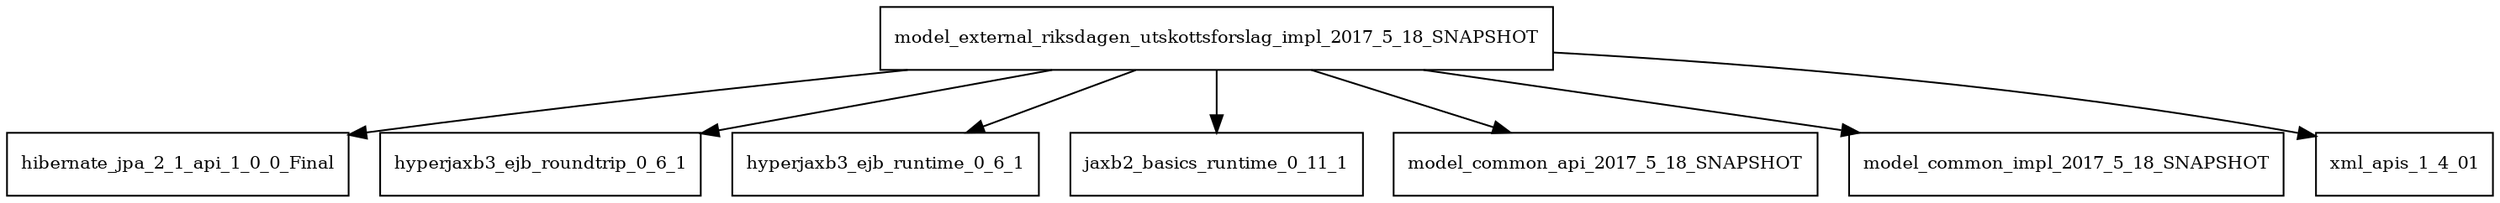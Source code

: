 digraph model_external_riksdagen_utskottsforslag_impl_2017_5_18_SNAPSHOT_dependencies {
  node [shape = box, fontsize=10.0];
  model_external_riksdagen_utskottsforslag_impl_2017_5_18_SNAPSHOT -> hibernate_jpa_2_1_api_1_0_0_Final;
  model_external_riksdagen_utskottsforslag_impl_2017_5_18_SNAPSHOT -> hyperjaxb3_ejb_roundtrip_0_6_1;
  model_external_riksdagen_utskottsforslag_impl_2017_5_18_SNAPSHOT -> hyperjaxb3_ejb_runtime_0_6_1;
  model_external_riksdagen_utskottsforslag_impl_2017_5_18_SNAPSHOT -> jaxb2_basics_runtime_0_11_1;
  model_external_riksdagen_utskottsforslag_impl_2017_5_18_SNAPSHOT -> model_common_api_2017_5_18_SNAPSHOT;
  model_external_riksdagen_utskottsforslag_impl_2017_5_18_SNAPSHOT -> model_common_impl_2017_5_18_SNAPSHOT;
  model_external_riksdagen_utskottsforslag_impl_2017_5_18_SNAPSHOT -> xml_apis_1_4_01;
}

